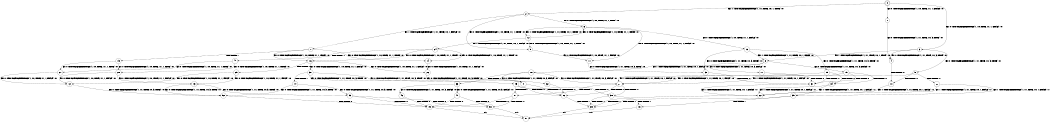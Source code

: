 digraph BCG {
size = "7, 10.5";
center = TRUE;
node [shape = circle];
0 [peripheries = 2];
0 -> 1 [label = "EX !0 !ATOMIC_EXCH_BRANCH (1, +0, TRUE, +1, 1, FALSE) !:0:"];
0 -> 2 [label = "EX !1 !ATOMIC_EXCH_BRANCH (1, +1, TRUE, +0, 1, TRUE) !:0:"];
0 -> 3 [label = "EX !0 !ATOMIC_EXCH_BRANCH (1, +0, TRUE, +1, 1, FALSE) !:0:"];
1 -> 4 [label = "EX !0 !ATOMIC_EXCH_BRANCH (1, +1, TRUE, +0, 3, TRUE) !:0:"];
2 -> 5 [label = "EX !0 !ATOMIC_EXCH_BRANCH (1, +0, TRUE, +1, 1, TRUE) !:0:"];
2 -> 6 [label = "EX !0 !ATOMIC_EXCH_BRANCH (1, +0, TRUE, +1, 1, TRUE) !:0:"];
2 -> 7 [label = "EX !1 !ATOMIC_EXCH_BRANCH (1, +1, TRUE, +0, 1, FALSE) !:0:"];
3 -> 4 [label = "EX !0 !ATOMIC_EXCH_BRANCH (1, +1, TRUE, +0, 3, TRUE) !:0:"];
3 -> 8 [label = "EX !1 !ATOMIC_EXCH_BRANCH (1, +1, TRUE, +0, 1, TRUE) !:0:"];
3 -> 9 [label = "EX !0 !ATOMIC_EXCH_BRANCH (1, +1, TRUE, +0, 3, TRUE) !:0:"];
4 -> 10 [label = "TERMINATE !0"];
5 -> 11 [label = "EX !0 !ATOMIC_EXCH_BRANCH (1, +0, TRUE, +1, 1, FALSE) !:0:"];
6 -> 11 [label = "EX !0 !ATOMIC_EXCH_BRANCH (1, +0, TRUE, +1, 1, FALSE) !:0:"];
6 -> 12 [label = "EX !1 !ATOMIC_EXCH_BRANCH (1, +1, TRUE, +0, 1, TRUE) !:0:"];
6 -> 13 [label = "EX !0 !ATOMIC_EXCH_BRANCH (1, +0, TRUE, +1, 1, FALSE) !:0:"];
7 -> 14 [label = "EX !0 !ATOMIC_EXCH_BRANCH (1, +0, TRUE, +1, 1, TRUE) !:0:"];
7 -> 15 [label = "TERMINATE !1"];
7 -> 16 [label = "EX !0 !ATOMIC_EXCH_BRANCH (1, +0, TRUE, +1, 1, TRUE) !:0:"];
8 -> 17 [label = "EX !0 !ATOMIC_EXCH_BRANCH (1, +1, TRUE, +0, 3, FALSE) !:0:"];
8 -> 18 [label = "EX !1 !ATOMIC_EXCH_BRANCH (1, +1, TRUE, +0, 1, FALSE) !:0:"];
8 -> 19 [label = "EX !0 !ATOMIC_EXCH_BRANCH (1, +1, TRUE, +0, 3, FALSE) !:0:"];
9 -> 10 [label = "TERMINATE !0"];
9 -> 20 [label = "TERMINATE !0"];
9 -> 21 [label = "EX !1 !ATOMIC_EXCH_BRANCH (1, +1, TRUE, +0, 1, FALSE) !:0:"];
10 -> 22 [label = "EX !1 !ATOMIC_EXCH_BRANCH (1, +1, TRUE, +0, 1, FALSE) !:1:"];
11 -> 23 [label = "EX !0 !ATOMIC_EXCH_BRANCH (1, +1, TRUE, +0, 3, TRUE) !:0:"];
12 -> 5 [label = "EX !0 !ATOMIC_EXCH_BRANCH (1, +0, TRUE, +1, 1, TRUE) !:0:"];
12 -> 24 [label = "EX !1 !ATOMIC_EXCH_BRANCH (1, +1, TRUE, +0, 1, FALSE) !:0:"];
12 -> 6 [label = "EX !0 !ATOMIC_EXCH_BRANCH (1, +0, TRUE, +1, 1, TRUE) !:0:"];
13 -> 23 [label = "EX !0 !ATOMIC_EXCH_BRANCH (1, +1, TRUE, +0, 3, TRUE) !:0:"];
13 -> 8 [label = "EX !1 !ATOMIC_EXCH_BRANCH (1, +1, TRUE, +0, 1, TRUE) !:0:"];
13 -> 25 [label = "EX !0 !ATOMIC_EXCH_BRANCH (1, +1, TRUE, +0, 3, TRUE) !:0:"];
14 -> 26 [label = "EX !0 !ATOMIC_EXCH_BRANCH (1, +0, TRUE, +1, 1, FALSE) !:0:"];
15 -> 27 [label = "EX !0 !ATOMIC_EXCH_BRANCH (1, +0, TRUE, +1, 1, TRUE) !:0:"];
15 -> 28 [label = "EX !0 !ATOMIC_EXCH_BRANCH (1, +0, TRUE, +1, 1, TRUE) !:0:"];
16 -> 26 [label = "EX !0 !ATOMIC_EXCH_BRANCH (1, +0, TRUE, +1, 1, FALSE) !:0:"];
16 -> 29 [label = "TERMINATE !1"];
16 -> 30 [label = "EX !0 !ATOMIC_EXCH_BRANCH (1, +0, TRUE, +1, 1, FALSE) !:0:"];
17 -> 31 [label = "TERMINATE !0"];
18 -> 32 [label = "EX !0 !ATOMIC_EXCH_BRANCH (1, +1, TRUE, +0, 3, FALSE) !:0:"];
18 -> 33 [label = "TERMINATE !1"];
18 -> 21 [label = "EX !0 !ATOMIC_EXCH_BRANCH (1, +1, TRUE, +0, 3, FALSE) !:0:"];
19 -> 31 [label = "TERMINATE !0"];
19 -> 34 [label = "TERMINATE !0"];
19 -> 21 [label = "EX !1 !ATOMIC_EXCH_BRANCH (1, +1, TRUE, +0, 1, FALSE) !:0:"];
20 -> 22 [label = "EX !1 !ATOMIC_EXCH_BRANCH (1, +1, TRUE, +0, 1, FALSE) !:1:"];
20 -> 35 [label = "EX !1 !ATOMIC_EXCH_BRANCH (1, +1, TRUE, +0, 1, FALSE) !:1:"];
21 -> 36 [label = "TERMINATE !0"];
21 -> 37 [label = "TERMINATE !1"];
21 -> 38 [label = "TERMINATE !0"];
22 -> 39 [label = "TERMINATE !1"];
23 -> 31 [label = "TERMINATE !0"];
24 -> 14 [label = "EX !0 !ATOMIC_EXCH_BRANCH (1, +0, TRUE, +1, 1, TRUE) !:0:"];
24 -> 40 [label = "TERMINATE !1"];
24 -> 16 [label = "EX !0 !ATOMIC_EXCH_BRANCH (1, +0, TRUE, +1, 1, TRUE) !:0:"];
25 -> 31 [label = "TERMINATE !0"];
25 -> 34 [label = "TERMINATE !0"];
25 -> 21 [label = "EX !1 !ATOMIC_EXCH_BRANCH (1, +1, TRUE, +0, 1, FALSE) !:0:"];
26 -> 41 [label = "EX !0 !ATOMIC_EXCH_BRANCH (1, +1, TRUE, +0, 3, TRUE) !:0:"];
27 -> 42 [label = "EX !0 !ATOMIC_EXCH_BRANCH (1, +0, TRUE, +1, 1, FALSE) !:0:"];
28 -> 42 [label = "EX !0 !ATOMIC_EXCH_BRANCH (1, +0, TRUE, +1, 1, FALSE) !:0:"];
28 -> 43 [label = "EX !0 !ATOMIC_EXCH_BRANCH (1, +0, TRUE, +1, 1, FALSE) !:0:"];
29 -> 42 [label = "EX !0 !ATOMIC_EXCH_BRANCH (1, +0, TRUE, +1, 1, FALSE) !:0:"];
29 -> 43 [label = "EX !0 !ATOMIC_EXCH_BRANCH (1, +0, TRUE, +1, 1, FALSE) !:0:"];
30 -> 41 [label = "EX !0 !ATOMIC_EXCH_BRANCH (1, +1, TRUE, +0, 3, TRUE) !:0:"];
30 -> 44 [label = "TERMINATE !1"];
30 -> 45 [label = "EX !0 !ATOMIC_EXCH_BRANCH (1, +1, TRUE, +0, 3, TRUE) !:0:"];
31 -> 22 [label = "EX !1 !ATOMIC_EXCH_BRANCH (1, +1, TRUE, +0, 1, FALSE) !:1:"];
32 -> 36 [label = "TERMINATE !0"];
33 -> 46 [label = "EX !0 !ATOMIC_EXCH_BRANCH (1, +1, TRUE, +0, 3, FALSE) !:0:"];
33 -> 47 [label = "EX !0 !ATOMIC_EXCH_BRANCH (1, +1, TRUE, +0, 3, FALSE) !:0:"];
34 -> 22 [label = "EX !1 !ATOMIC_EXCH_BRANCH (1, +1, TRUE, +0, 1, FALSE) !:1:"];
34 -> 35 [label = "EX !1 !ATOMIC_EXCH_BRANCH (1, +1, TRUE, +0, 1, FALSE) !:1:"];
35 -> 39 [label = "TERMINATE !1"];
35 -> 48 [label = "TERMINATE !1"];
36 -> 39 [label = "TERMINATE !1"];
37 -> 49 [label = "TERMINATE !0"];
37 -> 50 [label = "TERMINATE !0"];
38 -> 39 [label = "TERMINATE !1"];
38 -> 48 [label = "TERMINATE !1"];
39 -> 51 [label = "exit"];
40 -> 27 [label = "EX !0 !ATOMIC_EXCH_BRANCH (1, +0, TRUE, +1, 1, TRUE) !:0:"];
40 -> 28 [label = "EX !0 !ATOMIC_EXCH_BRANCH (1, +0, TRUE, +1, 1, TRUE) !:0:"];
41 -> 36 [label = "TERMINATE !0"];
42 -> 52 [label = "EX !0 !ATOMIC_EXCH_BRANCH (1, +1, TRUE, +0, 3, TRUE) !:0:"];
43 -> 52 [label = "EX !0 !ATOMIC_EXCH_BRANCH (1, +1, TRUE, +0, 3, TRUE) !:0:"];
43 -> 53 [label = "EX !0 !ATOMIC_EXCH_BRANCH (1, +1, TRUE, +0, 3, TRUE) !:0:"];
44 -> 52 [label = "EX !0 !ATOMIC_EXCH_BRANCH (1, +1, TRUE, +0, 3, TRUE) !:0:"];
44 -> 53 [label = "EX !0 !ATOMIC_EXCH_BRANCH (1, +1, TRUE, +0, 3, TRUE) !:0:"];
45 -> 36 [label = "TERMINATE !0"];
45 -> 37 [label = "TERMINATE !1"];
45 -> 38 [label = "TERMINATE !0"];
46 -> 49 [label = "TERMINATE !0"];
47 -> 49 [label = "TERMINATE !0"];
47 -> 50 [label = "TERMINATE !0"];
48 -> 51 [label = "exit"];
49 -> 51 [label = "exit"];
50 -> 51 [label = "exit"];
52 -> 49 [label = "TERMINATE !0"];
53 -> 49 [label = "TERMINATE !0"];
53 -> 50 [label = "TERMINATE !0"];
}
